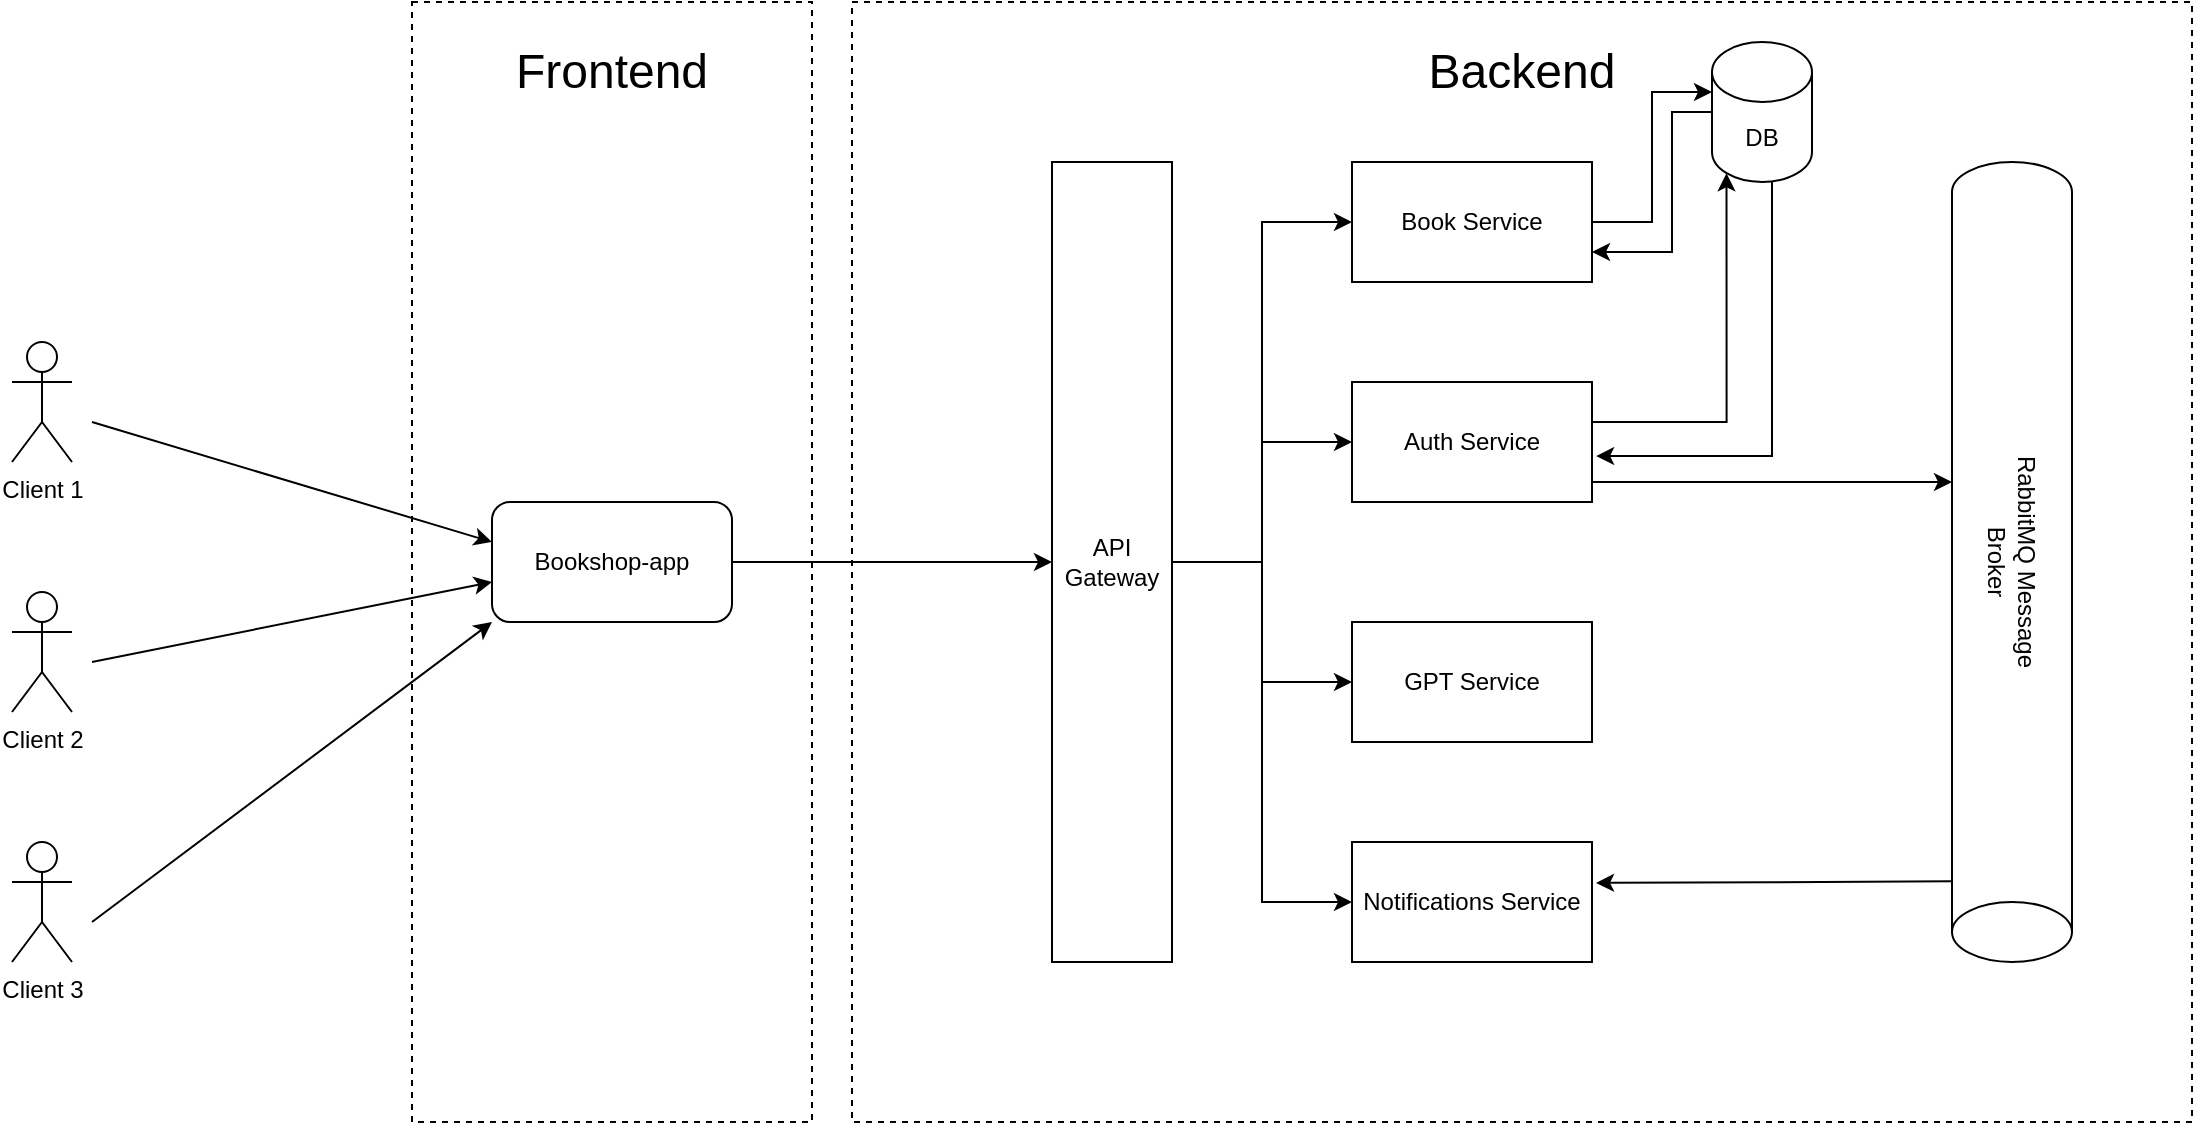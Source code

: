 <mxfile version="22.1.18" type="device">
  <diagram name="Page-1" id="a-FMwzUCxmCDAm_37_RN">
    <mxGraphModel dx="2555" dy="922" grid="1" gridSize="10" guides="1" tooltips="1" connect="1" arrows="1" fold="1" page="1" pageScale="1" pageWidth="827" pageHeight="1169" math="0" shadow="0">
      <root>
        <mxCell id="0" />
        <mxCell id="1" parent="0" />
        <mxCell id="x1cwFJJv7W_jIoXIgCc0-31" value="" style="rounded=0;whiteSpace=wrap;html=1;dashed=1;fillColor=none;movable=0;resizable=0;rotatable=0;deletable=0;editable=0;locked=1;connectable=0;" parent="1" vertex="1">
          <mxGeometry x="120" y="120" width="670" height="560" as="geometry" />
        </mxCell>
        <mxCell id="x1cwFJJv7W_jIoXIgCc0-32" value="" style="rounded=0;whiteSpace=wrap;html=1;dashed=1;fillColor=none;movable=0;resizable=0;rotatable=0;deletable=0;editable=0;locked=1;connectable=0;" parent="1" vertex="1">
          <mxGeometry x="-100" y="120" width="200" height="560" as="geometry" />
        </mxCell>
        <mxCell id="x1cwFJJv7W_jIoXIgCc0-14" style="edgeStyle=orthogonalEdgeStyle;rounded=0;orthogonalLoop=1;jettySize=auto;html=1;entryX=0;entryY=0.5;entryDx=0;entryDy=0;movable=0;resizable=0;rotatable=0;deletable=0;editable=0;locked=1;connectable=0;" parent="1" source="x1cwFJJv7W_jIoXIgCc0-1" target="x1cwFJJv7W_jIoXIgCc0-3" edge="1">
          <mxGeometry relative="1" as="geometry" />
        </mxCell>
        <mxCell id="x1cwFJJv7W_jIoXIgCc0-15" style="edgeStyle=orthogonalEdgeStyle;rounded=0;orthogonalLoop=1;jettySize=auto;html=1;entryX=0;entryY=0.5;entryDx=0;entryDy=0;movable=0;resizable=0;rotatable=0;deletable=0;editable=0;locked=1;connectable=0;" parent="1" source="x1cwFJJv7W_jIoXIgCc0-1" target="x1cwFJJv7W_jIoXIgCc0-4" edge="1">
          <mxGeometry relative="1" as="geometry" />
        </mxCell>
        <mxCell id="x1cwFJJv7W_jIoXIgCc0-16" style="edgeStyle=orthogonalEdgeStyle;rounded=0;orthogonalLoop=1;jettySize=auto;html=1;entryX=0;entryY=0.5;entryDx=0;entryDy=0;movable=0;resizable=0;rotatable=0;deletable=0;editable=0;locked=1;connectable=0;" parent="1" source="x1cwFJJv7W_jIoXIgCc0-1" target="x1cwFJJv7W_jIoXIgCc0-5" edge="1">
          <mxGeometry relative="1" as="geometry" />
        </mxCell>
        <mxCell id="x1cwFJJv7W_jIoXIgCc0-17" style="edgeStyle=orthogonalEdgeStyle;rounded=0;orthogonalLoop=1;jettySize=auto;html=1;entryX=0;entryY=0.5;entryDx=0;entryDy=0;movable=0;resizable=0;rotatable=0;deletable=0;editable=0;locked=1;connectable=0;" parent="1" source="x1cwFJJv7W_jIoXIgCc0-1" target="x1cwFJJv7W_jIoXIgCc0-6" edge="1">
          <mxGeometry relative="1" as="geometry" />
        </mxCell>
        <mxCell id="x1cwFJJv7W_jIoXIgCc0-1" value="API Gateway" style="rounded=0;whiteSpace=wrap;html=1;movable=0;resizable=0;rotatable=0;deletable=0;editable=0;locked=1;connectable=0;" parent="1" vertex="1">
          <mxGeometry x="220" y="200" width="60" height="400" as="geometry" />
        </mxCell>
        <mxCell id="x1cwFJJv7W_jIoXIgCc0-3" value="Book Service" style="rounded=0;whiteSpace=wrap;html=1;movable=0;resizable=0;rotatable=0;deletable=0;editable=0;locked=1;connectable=0;" parent="1" vertex="1">
          <mxGeometry x="370" y="200" width="120" height="60" as="geometry" />
        </mxCell>
        <mxCell id="x1cwFJJv7W_jIoXIgCc0-4" value="Auth Service" style="rounded=0;whiteSpace=wrap;html=1;movable=0;resizable=0;rotatable=0;deletable=0;editable=0;locked=1;connectable=0;" parent="1" vertex="1">
          <mxGeometry x="370" y="310" width="120" height="60" as="geometry" />
        </mxCell>
        <mxCell id="x1cwFJJv7W_jIoXIgCc0-5" value="GPT Service" style="rounded=0;whiteSpace=wrap;html=1;movable=0;resizable=0;rotatable=0;deletable=0;editable=0;locked=1;connectable=0;" parent="1" vertex="1">
          <mxGeometry x="370" y="430" width="120" height="60" as="geometry" />
        </mxCell>
        <mxCell id="x1cwFJJv7W_jIoXIgCc0-6" value="Notifications Service" style="rounded=0;whiteSpace=wrap;html=1;movable=0;resizable=0;rotatable=0;deletable=0;editable=0;locked=1;connectable=0;" parent="1" vertex="1">
          <mxGeometry x="370" y="540" width="120" height="60" as="geometry" />
        </mxCell>
        <mxCell id="zABSW-Do2rCf9yE4zzJJ-2" style="edgeStyle=orthogonalEdgeStyle;rounded=0;orthogonalLoop=1;jettySize=auto;html=1;entryX=1;entryY=0.75;entryDx=0;entryDy=0;movable=0;resizable=0;rotatable=0;deletable=0;editable=0;locked=1;connectable=0;" edge="1" parent="1" source="x1cwFJJv7W_jIoXIgCc0-7" target="x1cwFJJv7W_jIoXIgCc0-3">
          <mxGeometry relative="1" as="geometry">
            <Array as="points">
              <mxPoint x="530" y="175" />
              <mxPoint x="530" y="245" />
            </Array>
          </mxGeometry>
        </mxCell>
        <mxCell id="zABSW-Do2rCf9yE4zzJJ-4" style="edgeStyle=orthogonalEdgeStyle;rounded=0;orthogonalLoop=1;jettySize=auto;html=1;entryX=1.017;entryY=0.617;entryDx=0;entryDy=0;entryPerimeter=0;movable=0;resizable=0;rotatable=0;deletable=0;editable=0;locked=1;connectable=0;" edge="1" parent="1" source="x1cwFJJv7W_jIoXIgCc0-7" target="x1cwFJJv7W_jIoXIgCc0-4">
          <mxGeometry relative="1" as="geometry">
            <Array as="points">
              <mxPoint x="580" y="347" />
            </Array>
          </mxGeometry>
        </mxCell>
        <mxCell id="x1cwFJJv7W_jIoXIgCc0-7" value="DB" style="shape=cylinder3;whiteSpace=wrap;html=1;boundedLbl=1;backgroundOutline=1;size=15;movable=0;resizable=0;rotatable=0;deletable=0;editable=0;locked=1;connectable=0;" parent="1" vertex="1">
          <mxGeometry x="550" y="140" width="50" height="70" as="geometry" />
        </mxCell>
        <mxCell id="x1cwFJJv7W_jIoXIgCc0-19" style="edgeStyle=orthogonalEdgeStyle;rounded=0;orthogonalLoop=1;jettySize=auto;html=1;entryX=1.017;entryY=0.341;entryDx=0;entryDy=0;entryPerimeter=0;movable=0;resizable=0;rotatable=0;deletable=0;editable=0;locked=1;connectable=0;exitX=0.995;exitY=0.101;exitDx=0;exitDy=0;exitPerimeter=0;" parent="1" target="x1cwFJJv7W_jIoXIgCc0-6" edge="1">
          <mxGeometry relative="1" as="geometry">
            <mxPoint x="670" y="559.6" as="sourcePoint" />
            <mxPoint x="493.42" y="558.84" as="targetPoint" />
          </mxGeometry>
        </mxCell>
        <mxCell id="x1cwFJJv7W_jIoXIgCc0-8" value="" style="shape=cylinder3;whiteSpace=wrap;html=1;boundedLbl=1;backgroundOutline=1;size=15;rotation=-180;movable=0;resizable=0;rotatable=0;deletable=0;editable=0;locked=1;connectable=0;" parent="1" vertex="1">
          <mxGeometry x="670" y="200" width="60" height="400" as="geometry" />
        </mxCell>
        <mxCell id="x1cwFJJv7W_jIoXIgCc0-13" style="edgeStyle=orthogonalEdgeStyle;rounded=0;orthogonalLoop=1;jettySize=auto;html=1;entryX=0;entryY=0.5;entryDx=0;entryDy=0;movable=0;resizable=0;rotatable=0;deletable=0;editable=0;locked=1;connectable=0;" parent="1" source="x1cwFJJv7W_jIoXIgCc0-12" target="x1cwFJJv7W_jIoXIgCc0-1" edge="1">
          <mxGeometry relative="1" as="geometry" />
        </mxCell>
        <mxCell id="x1cwFJJv7W_jIoXIgCc0-12" value="Bookshop-app" style="rounded=1;whiteSpace=wrap;html=1;movable=0;resizable=0;rotatable=0;deletable=0;editable=0;locked=1;connectable=0;" parent="1" vertex="1">
          <mxGeometry x="-60" y="370" width="120" height="60" as="geometry" />
        </mxCell>
        <mxCell id="x1cwFJJv7W_jIoXIgCc0-18" style="edgeStyle=orthogonalEdgeStyle;rounded=0;orthogonalLoop=1;jettySize=auto;html=1;movable=0;resizable=0;rotatable=0;deletable=0;editable=0;locked=1;connectable=0;" parent="1" edge="1">
          <mxGeometry relative="1" as="geometry">
            <mxPoint x="490" y="360" as="sourcePoint" />
            <mxPoint x="670" y="360" as="targetPoint" />
          </mxGeometry>
        </mxCell>
        <mxCell id="x1cwFJJv7W_jIoXIgCc0-29" value="RabbitMQ Message Broker" style="text;html=1;strokeColor=none;fillColor=none;align=center;verticalAlign=middle;whiteSpace=wrap;rounded=0;rotation=90;movable=0;resizable=0;rotatable=0;deletable=0;editable=0;locked=1;connectable=0;" parent="1" vertex="1">
          <mxGeometry x="640" y="385" width="120" height="30" as="geometry" />
        </mxCell>
        <mxCell id="x1cwFJJv7W_jIoXIgCc0-35" value="Client 2" style="shape=umlActor;verticalLabelPosition=bottom;verticalAlign=top;html=1;outlineConnect=0;movable=0;resizable=0;rotatable=0;deletable=0;editable=0;locked=1;connectable=0;" parent="1" vertex="1">
          <mxGeometry x="-300" y="415" width="30" height="60" as="geometry" />
        </mxCell>
        <mxCell id="x1cwFJJv7W_jIoXIgCc0-36" value="Client 1" style="shape=umlActor;verticalLabelPosition=bottom;verticalAlign=top;html=1;outlineConnect=0;movable=0;resizable=0;rotatable=0;deletable=0;editable=0;locked=1;connectable=0;" parent="1" vertex="1">
          <mxGeometry x="-300" y="290" width="30" height="60" as="geometry" />
        </mxCell>
        <mxCell id="x1cwFJJv7W_jIoXIgCc0-37" value="Client 3" style="shape=umlActor;verticalLabelPosition=bottom;verticalAlign=top;html=1;outlineConnect=0;movable=0;resizable=0;rotatable=0;deletable=0;editable=0;locked=1;connectable=0;" parent="1" vertex="1">
          <mxGeometry x="-300" y="540" width="30" height="60" as="geometry" />
        </mxCell>
        <mxCell id="x1cwFJJv7W_jIoXIgCc0-49" value="" style="endArrow=classic;html=1;rounded=0;movable=0;resizable=0;rotatable=0;deletable=0;editable=0;locked=1;connectable=0;" parent="1" edge="1">
          <mxGeometry width="50" height="50" relative="1" as="geometry">
            <mxPoint x="-260" y="330" as="sourcePoint" />
            <mxPoint x="-60" y="390" as="targetPoint" />
          </mxGeometry>
        </mxCell>
        <mxCell id="x1cwFJJv7W_jIoXIgCc0-50" value="" style="endArrow=classic;html=1;rounded=0;movable=0;resizable=0;rotatable=0;deletable=0;editable=0;locked=1;connectable=0;" parent="1" edge="1">
          <mxGeometry width="50" height="50" relative="1" as="geometry">
            <mxPoint x="-260" y="450" as="sourcePoint" />
            <mxPoint x="-60" y="410" as="targetPoint" />
          </mxGeometry>
        </mxCell>
        <mxCell id="x1cwFJJv7W_jIoXIgCc0-51" value="" style="endArrow=classic;html=1;rounded=0;movable=0;resizable=0;rotatable=0;deletable=0;editable=0;locked=1;connectable=0;" parent="1" edge="1">
          <mxGeometry width="50" height="50" relative="1" as="geometry">
            <mxPoint x="-260" y="580" as="sourcePoint" />
            <mxPoint x="-60" y="430" as="targetPoint" />
          </mxGeometry>
        </mxCell>
        <mxCell id="x1cwFJJv7W_jIoXIgCc0-53" value="&lt;font style=&quot;font-size: 24px;&quot;&gt;Frontend&lt;/font&gt;" style="text;html=1;strokeColor=none;fillColor=none;align=center;verticalAlign=middle;whiteSpace=wrap;rounded=0;movable=0;resizable=0;rotatable=0;deletable=0;editable=0;locked=1;connectable=0;" parent="1" vertex="1">
          <mxGeometry x="-30" y="140" width="60" height="30" as="geometry" />
        </mxCell>
        <mxCell id="x1cwFJJv7W_jIoXIgCc0-56" value="&lt;font style=&quot;font-size: 24px;&quot;&gt;Backend&lt;/font&gt;" style="text;html=1;strokeColor=none;fillColor=none;align=center;verticalAlign=middle;whiteSpace=wrap;rounded=0;movable=0;resizable=0;rotatable=0;deletable=0;editable=0;locked=1;connectable=0;" parent="1" vertex="1">
          <mxGeometry x="425" y="140" width="60" height="30" as="geometry" />
        </mxCell>
        <mxCell id="zABSW-Do2rCf9yE4zzJJ-1" style="edgeStyle=orthogonalEdgeStyle;rounded=0;orthogonalLoop=1;jettySize=auto;html=1;entryX=0;entryY=0;entryDx=0;entryDy=25;entryPerimeter=0;movable=0;resizable=0;rotatable=0;deletable=0;editable=0;locked=1;connectable=0;" edge="1" parent="1" source="x1cwFJJv7W_jIoXIgCc0-3" target="x1cwFJJv7W_jIoXIgCc0-7">
          <mxGeometry relative="1" as="geometry" />
        </mxCell>
        <mxCell id="zABSW-Do2rCf9yE4zzJJ-3" style="edgeStyle=orthogonalEdgeStyle;rounded=0;orthogonalLoop=1;jettySize=auto;html=1;entryX=0.145;entryY=1;entryDx=0;entryDy=-4.35;entryPerimeter=0;movable=0;resizable=0;rotatable=0;deletable=0;editable=0;locked=1;connectable=0;" edge="1" parent="1" source="x1cwFJJv7W_jIoXIgCc0-4" target="x1cwFJJv7W_jIoXIgCc0-7">
          <mxGeometry relative="1" as="geometry">
            <Array as="points">
              <mxPoint x="557" y="330" />
            </Array>
          </mxGeometry>
        </mxCell>
      </root>
    </mxGraphModel>
  </diagram>
</mxfile>
